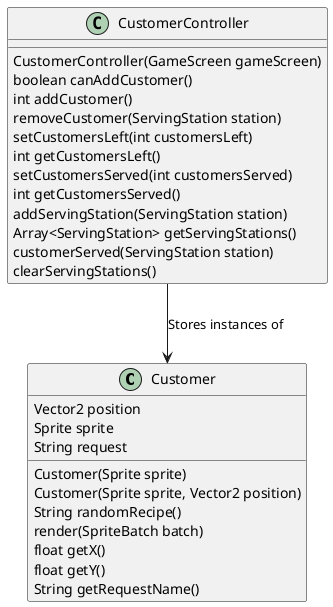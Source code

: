 @startuml
class Customer{
Vector2 position
Sprite sprite
String request
Customer(Sprite sprite)
Customer(Sprite sprite, Vector2 position)
String randomRecipe()
render(SpriteBatch batch)
float getX()
float getY()
String getRequestName()
}
class CustomerController{
CustomerController(GameScreen gameScreen)
boolean canAddCustomer()
int addCustomer()
removeCustomer(ServingStation station)
setCustomersLeft(int customersLeft)
int getCustomersLeft()
setCustomersServed(int customersServed)
int getCustomersServed()
addServingStation(ServingStation station)
Array<ServingStation> getServingStations()
customerServed(ServingStation station)
clearServingStations()
}

CustomerController --> Customer : Stores instances of

@enduml